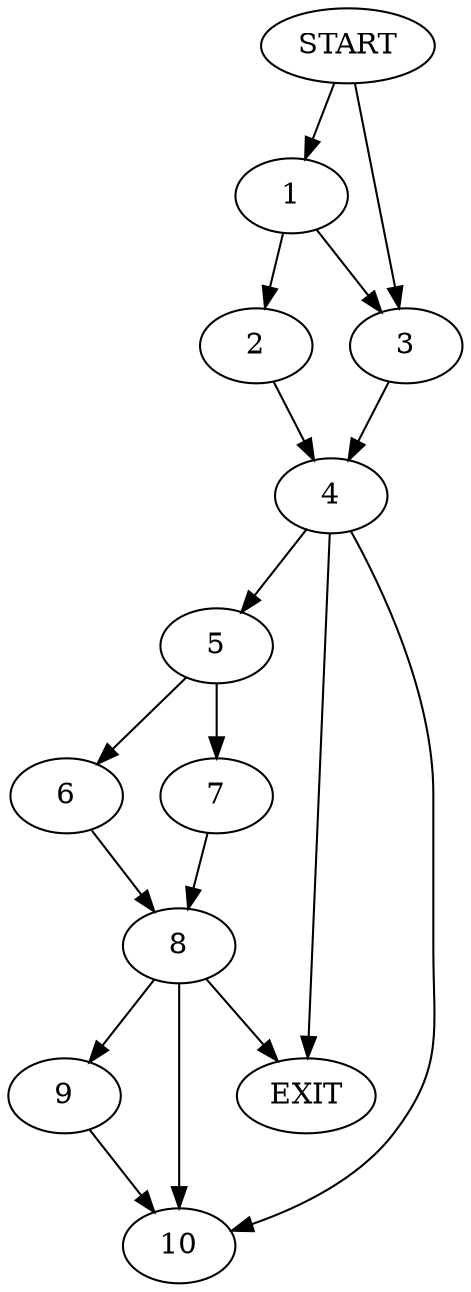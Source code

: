 digraph { 
0 [label="START"];
1;
2;
3;
4;
5;
6;
7;
8;
9;
10;
11[label="EXIT"];
0 -> 1;
0 -> 3;
1 -> 2;
1 -> 3;
2 -> 4;
3 -> 4;
4 -> 11;
4 -> 5;
4:s2 -> 10;
5 -> 6;
5 -> 7;
6 -> 8;
7 -> 8;
8 -> 11;
8 -> 9;
8:s2 -> 10;
9 -> 10;
}